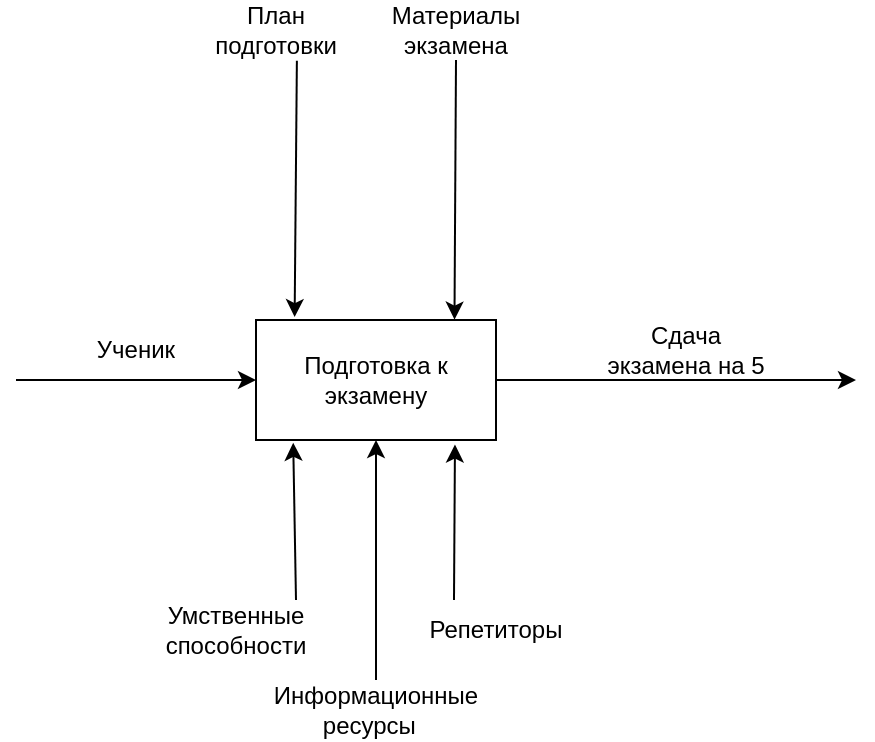 <mxfile version="20.5.3" type="device"><diagram id="UiSTUA0IJVcJlZZG_GdR" name="Страница 1"><mxGraphModel dx="654" dy="361" grid="1" gridSize="10" guides="1" tooltips="1" connect="1" arrows="1" fold="1" page="1" pageScale="1" pageWidth="4681" pageHeight="3300" math="0" shadow="0"><root><mxCell id="0"/><mxCell id="1" parent="0"/><mxCell id="PcrusfHcXwGnIFQ3hDAY-1" value="Подготовка к экзамену" style="rounded=0;whiteSpace=wrap;html=1;" parent="1" vertex="1"><mxGeometry x="640" y="380" width="120" height="60" as="geometry"/></mxCell><mxCell id="PcrusfHcXwGnIFQ3hDAY-2" value="" style="endArrow=classic;html=1;rounded=0;exitX=1;exitY=0.5;exitDx=0;exitDy=0;" parent="1" source="PcrusfHcXwGnIFQ3hDAY-1" edge="1"><mxGeometry width="50" height="50" relative="1" as="geometry"><mxPoint x="910" y="420" as="sourcePoint"/><mxPoint x="940" y="410" as="targetPoint"/></mxGeometry></mxCell><mxCell id="PcrusfHcXwGnIFQ3hDAY-3" value="Сдача экзамена на 5" style="text;html=1;strokeColor=none;fillColor=none;align=center;verticalAlign=middle;whiteSpace=wrap;rounded=0;" parent="1" vertex="1"><mxGeometry x="810" y="380" width="90" height="30" as="geometry"/></mxCell><mxCell id="PcrusfHcXwGnIFQ3hDAY-4" value="" style="endArrow=classic;html=1;rounded=0;entryX=0;entryY=0.5;entryDx=0;entryDy=0;" parent="1" target="PcrusfHcXwGnIFQ3hDAY-1" edge="1"><mxGeometry width="50" height="50" relative="1" as="geometry"><mxPoint x="520" y="410" as="sourcePoint"/><mxPoint x="960" y="370" as="targetPoint"/></mxGeometry></mxCell><mxCell id="PcrusfHcXwGnIFQ3hDAY-5" value="Ученик" style="text;html=1;strokeColor=none;fillColor=none;align=center;verticalAlign=middle;whiteSpace=wrap;rounded=0;" parent="1" vertex="1"><mxGeometry x="550" y="380" width="60" height="30" as="geometry"/></mxCell><mxCell id="PcrusfHcXwGnIFQ3hDAY-6" value="" style="endArrow=classic;html=1;rounded=0;entryX=0.161;entryY=-0.024;entryDx=0;entryDy=0;entryPerimeter=0;exitX=0.674;exitY=1.012;exitDx=0;exitDy=0;exitPerimeter=0;" parent="1" target="PcrusfHcXwGnIFQ3hDAY-1" edge="1" source="PcrusfHcXwGnIFQ3hDAY-7"><mxGeometry width="50" height="50" relative="1" as="geometry"><mxPoint x="670" y="250" as="sourcePoint"/><mxPoint x="960" y="370" as="targetPoint"/></mxGeometry></mxCell><mxCell id="PcrusfHcXwGnIFQ3hDAY-7" value="План подготовки" style="text;html=1;strokeColor=none;fillColor=none;align=center;verticalAlign=middle;whiteSpace=wrap;rounded=0;" parent="1" vertex="1"><mxGeometry x="620" y="220" width="60" height="30" as="geometry"/></mxCell><mxCell id="PcrusfHcXwGnIFQ3hDAY-8" value="" style="endArrow=classic;html=1;rounded=0;entryX=0.827;entryY=-0.003;entryDx=0;entryDy=0;entryPerimeter=0;exitX=0.5;exitY=1;exitDx=0;exitDy=0;" parent="1" edge="1" target="PcrusfHcXwGnIFQ3hDAY-1" source="uQ_7aWiQlFQCLQMVMRK9-2"><mxGeometry width="50" height="50" relative="1" as="geometry"><mxPoint x="721" y="250" as="sourcePoint"/><mxPoint x="721" y="380" as="targetPoint"/></mxGeometry></mxCell><mxCell id="uQ_7aWiQlFQCLQMVMRK9-2" value="Материалы экзамена" style="text;html=1;strokeColor=none;fillColor=none;align=center;verticalAlign=middle;whiteSpace=wrap;rounded=0;" vertex="1" parent="1"><mxGeometry x="710" y="220" width="60" height="30" as="geometry"/></mxCell><mxCell id="uQ_7aWiQlFQCLQMVMRK9-4" value="" style="endArrow=classic;html=1;rounded=0;entryX=0.155;entryY=1.023;entryDx=0;entryDy=0;entryPerimeter=0;" edge="1" parent="1" target="PcrusfHcXwGnIFQ3hDAY-1"><mxGeometry width="50" height="50" relative="1" as="geometry"><mxPoint x="660" y="520" as="sourcePoint"/><mxPoint x="810" y="510" as="targetPoint"/></mxGeometry></mxCell><mxCell id="uQ_7aWiQlFQCLQMVMRK9-5" value="Умственные способности" style="text;html=1;strokeColor=none;fillColor=none;align=center;verticalAlign=middle;whiteSpace=wrap;rounded=0;" vertex="1" parent="1"><mxGeometry x="590" y="520" width="80" height="30" as="geometry"/></mxCell><mxCell id="uQ_7aWiQlFQCLQMVMRK9-6" value="" style="endArrow=classic;html=1;rounded=0;entryX=0.5;entryY=1;entryDx=0;entryDy=0;exitX=0.5;exitY=0;exitDx=0;exitDy=0;" edge="1" parent="1" source="uQ_7aWiQlFQCLQMVMRK9-7" target="PcrusfHcXwGnIFQ3hDAY-1"><mxGeometry width="50" height="50" relative="1" as="geometry"><mxPoint x="700" y="530" as="sourcePoint"/><mxPoint x="810" y="500" as="targetPoint"/></mxGeometry></mxCell><mxCell id="uQ_7aWiQlFQCLQMVMRK9-7" value="Информационные ресурсы&amp;nbsp;&amp;nbsp;" style="text;html=1;strokeColor=none;fillColor=none;align=center;verticalAlign=middle;whiteSpace=wrap;rounded=0;" vertex="1" parent="1"><mxGeometry x="670" y="560" width="60" height="30" as="geometry"/></mxCell><mxCell id="uQ_7aWiQlFQCLQMVMRK9-8" value="" style="endArrow=classic;html=1;rounded=0;entryX=0.829;entryY=1.038;entryDx=0;entryDy=0;entryPerimeter=0;" edge="1" parent="1" target="PcrusfHcXwGnIFQ3hDAY-1"><mxGeometry width="50" height="50" relative="1" as="geometry"><mxPoint x="739" y="520" as="sourcePoint"/><mxPoint x="830" y="490" as="targetPoint"/></mxGeometry></mxCell><mxCell id="uQ_7aWiQlFQCLQMVMRK9-9" value="Репетиторы" style="text;html=1;strokeColor=none;fillColor=none;align=center;verticalAlign=middle;whiteSpace=wrap;rounded=0;" vertex="1" parent="1"><mxGeometry x="730" y="520" width="60" height="30" as="geometry"/></mxCell></root></mxGraphModel></diagram></mxfile>